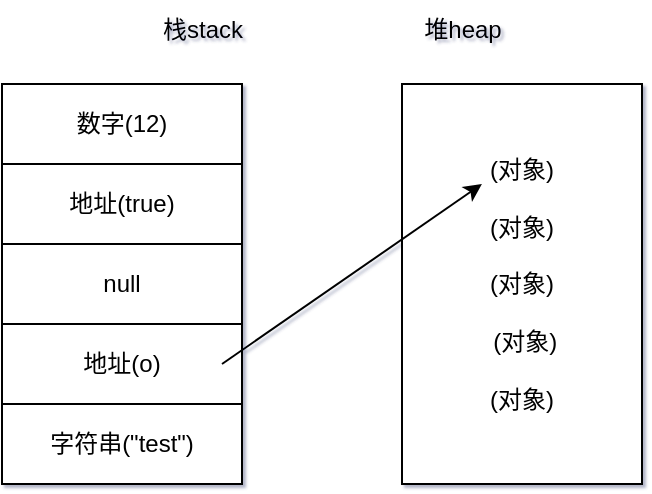 <mxfile version="21.4.0" type="github">
  <diagram name="第 1 页" id="u7lfTC-PNQ8TaVl6gpMv">
    <mxGraphModel dx="842" dy="466" grid="0" gridSize="10" guides="1" tooltips="1" connect="1" arrows="1" fold="1" page="1" pageScale="1" pageWidth="827" pageHeight="1169" background="none" math="0" shadow="1">
      <root>
        <mxCell id="0" />
        <mxCell id="1" parent="0" />
        <mxCell id="4rQI1GM4-3PYwDF5dE7o-1" value="&lt;font style=&quot;vertical-align: inherit;&quot;&gt;&lt;font style=&quot;vertical-align: inherit;&quot;&gt;&lt;font style=&quot;vertical-align: inherit;&quot;&gt;&lt;font style=&quot;vertical-align: inherit;&quot;&gt;&lt;font style=&quot;vertical-align: inherit;&quot;&gt;&lt;font style=&quot;vertical-align: inherit;&quot;&gt;&lt;font style=&quot;vertical-align: inherit;&quot;&gt;&lt;font style=&quot;vertical-align: inherit;&quot;&gt;&lt;font style=&quot;vertical-align: inherit;&quot;&gt;&lt;font style=&quot;vertical-align: inherit;&quot;&gt;(对象)&lt;br&gt;&lt;br&gt;(对象) &lt;/font&gt;&lt;/font&gt;&lt;/font&gt;&lt;/font&gt;&lt;br&gt;&lt;font style=&quot;vertical-align: inherit;&quot;&gt;&lt;font style=&quot;vertical-align: inherit;&quot;&gt;&lt;font style=&quot;vertical-align: inherit;&quot;&gt;&lt;font style=&quot;vertical-align: inherit;&quot;&gt;&lt;font style=&quot;vertical-align: inherit;&quot;&gt;&lt;font style=&quot;vertical-align: inherit;&quot;&gt;&lt;br&gt;(对象)&lt;br&gt;&lt;br&gt;&amp;nbsp;(对象) &lt;/font&gt;&lt;/font&gt;&lt;/font&gt;&lt;/font&gt;&lt;/font&gt;&lt;/font&gt;&lt;/font&gt;&lt;/font&gt;&lt;br&gt;&lt;font style=&quot;vertical-align: inherit;&quot;&gt;&lt;font style=&quot;vertical-align: inherit;&quot;&gt;&lt;font style=&quot;vertical-align: inherit;&quot;&gt;&lt;font style=&quot;vertical-align: inherit;&quot;&gt;&lt;font style=&quot;vertical-align: inherit;&quot;&gt;&lt;font style=&quot;vertical-align: inherit;&quot;&gt;&lt;font style=&quot;vertical-align: inherit;&quot;&gt;&lt;font style=&quot;vertical-align: inherit;&quot;&gt;&lt;br&gt;(对象)&lt;/font&gt;&lt;/font&gt;&lt;/font&gt;&lt;/font&gt;&lt;/font&gt;&lt;/font&gt;&lt;/font&gt;&lt;/font&gt;&lt;br&gt;&lt;/font&gt;&lt;/font&gt;&lt;/font&gt;&lt;/font&gt;" style="rounded=0;whiteSpace=wrap;html=1;" vertex="1" parent="1">
          <mxGeometry x="400" y="160" width="120" height="200" as="geometry" />
        </mxCell>
        <mxCell id="4rQI1GM4-3PYwDF5dE7o-40" value="" style="group" vertex="1" connectable="0" parent="1">
          <mxGeometry x="200" y="160" width="120" height="200" as="geometry" />
        </mxCell>
        <mxCell id="4rQI1GM4-3PYwDF5dE7o-33" value="&lt;font style=&quot;vertical-align: inherit;&quot;&gt;&lt;font style=&quot;vertical-align: inherit;&quot;&gt;&lt;font style=&quot;vertical-align: inherit;&quot;&gt;&lt;font style=&quot;vertical-align: inherit;&quot;&gt;数字(12)&lt;/font&gt;&lt;/font&gt;&lt;/font&gt;&lt;/font&gt;" style="rounded=0;whiteSpace=wrap;html=1;" vertex="1" parent="4rQI1GM4-3PYwDF5dE7o-40">
          <mxGeometry width="120" height="40" as="geometry" />
        </mxCell>
        <mxCell id="4rQI1GM4-3PYwDF5dE7o-34" value="&lt;font style=&quot;vertical-align: inherit;&quot;&gt;&lt;font style=&quot;vertical-align: inherit;&quot;&gt;地址(true)&lt;/font&gt;&lt;/font&gt;" style="rounded=0;whiteSpace=wrap;html=1;" vertex="1" parent="4rQI1GM4-3PYwDF5dE7o-40">
          <mxGeometry y="40" width="120" height="40" as="geometry" />
        </mxCell>
        <mxCell id="4rQI1GM4-3PYwDF5dE7o-37" value="&lt;font style=&quot;vertical-align: inherit;&quot;&gt;&lt;font style=&quot;vertical-align: inherit;&quot;&gt;null&lt;/font&gt;&lt;/font&gt;" style="rounded=0;whiteSpace=wrap;html=1;" vertex="1" parent="4rQI1GM4-3PYwDF5dE7o-40">
          <mxGeometry y="80" width="120" height="40" as="geometry" />
        </mxCell>
        <mxCell id="4rQI1GM4-3PYwDF5dE7o-38" value="&lt;font style=&quot;vertical-align: inherit;&quot;&gt;&lt;font style=&quot;vertical-align: inherit;&quot;&gt;地址(o)&lt;/font&gt;&lt;/font&gt;" style="rounded=0;whiteSpace=wrap;html=1;" vertex="1" parent="4rQI1GM4-3PYwDF5dE7o-40">
          <mxGeometry y="120" width="120" height="40" as="geometry" />
        </mxCell>
        <mxCell id="4rQI1GM4-3PYwDF5dE7o-39" value="&lt;font style=&quot;vertical-align: inherit;&quot;&gt;&lt;font style=&quot;vertical-align: inherit;&quot;&gt;字符串(&quot;test&quot;)&lt;/font&gt;&lt;/font&gt;" style="rounded=0;whiteSpace=wrap;html=1;" vertex="1" parent="4rQI1GM4-3PYwDF5dE7o-40">
          <mxGeometry y="160" width="120" height="40" as="geometry" />
        </mxCell>
        <mxCell id="4rQI1GM4-3PYwDF5dE7o-42" value="" style="endArrow=classic;html=1;rounded=0;entryX=0.333;entryY=0.25;entryDx=0;entryDy=0;entryPerimeter=0;" edge="1" parent="1" target="4rQI1GM4-3PYwDF5dE7o-1">
          <mxGeometry width="50" height="50" relative="1" as="geometry">
            <mxPoint x="310" y="300" as="sourcePoint" />
            <mxPoint x="360" y="250" as="targetPoint" />
          </mxGeometry>
        </mxCell>
        <mxCell id="4rQI1GM4-3PYwDF5dE7o-43" value="&lt;font style=&quot;vertical-align: inherit;&quot;&gt;&lt;font style=&quot;vertical-align: inherit;&quot;&gt;&lt;font style=&quot;vertical-align: inherit;&quot;&gt;&lt;font style=&quot;vertical-align: inherit;&quot;&gt;&lt;font style=&quot;vertical-align: inherit;&quot;&gt;&lt;font style=&quot;vertical-align: inherit;&quot;&gt;栈stack&lt;/font&gt;&lt;/font&gt;&lt;/font&gt;&lt;/font&gt;&lt;/font&gt;&lt;/font&gt;" style="text;html=1;align=center;verticalAlign=middle;resizable=0;points=[];autosize=1;strokeColor=none;fillColor=none;" vertex="1" parent="1">
          <mxGeometry x="270" y="118" width="60" height="30" as="geometry" />
        </mxCell>
        <mxCell id="4rQI1GM4-3PYwDF5dE7o-44" value="&lt;font style=&quot;vertical-align: inherit;&quot;&gt;&lt;font style=&quot;vertical-align: inherit;&quot;&gt;&lt;font style=&quot;vertical-align: inherit;&quot;&gt;&lt;font style=&quot;vertical-align: inherit;&quot;&gt;&lt;font style=&quot;vertical-align: inherit;&quot;&gt;&lt;font style=&quot;vertical-align: inherit;&quot;&gt;&lt;font style=&quot;vertical-align: inherit;&quot;&gt;&lt;font style=&quot;vertical-align: inherit;&quot;&gt;堆heap&lt;/font&gt;&lt;/font&gt;&lt;/font&gt;&lt;/font&gt;&lt;/font&gt;&lt;/font&gt;&lt;/font&gt;&lt;/font&gt;" style="text;html=1;align=center;verticalAlign=middle;resizable=0;points=[];autosize=1;strokeColor=none;fillColor=none;" vertex="1" parent="1">
          <mxGeometry x="400" y="118" width="60" height="30" as="geometry" />
        </mxCell>
      </root>
    </mxGraphModel>
  </diagram>
</mxfile>
